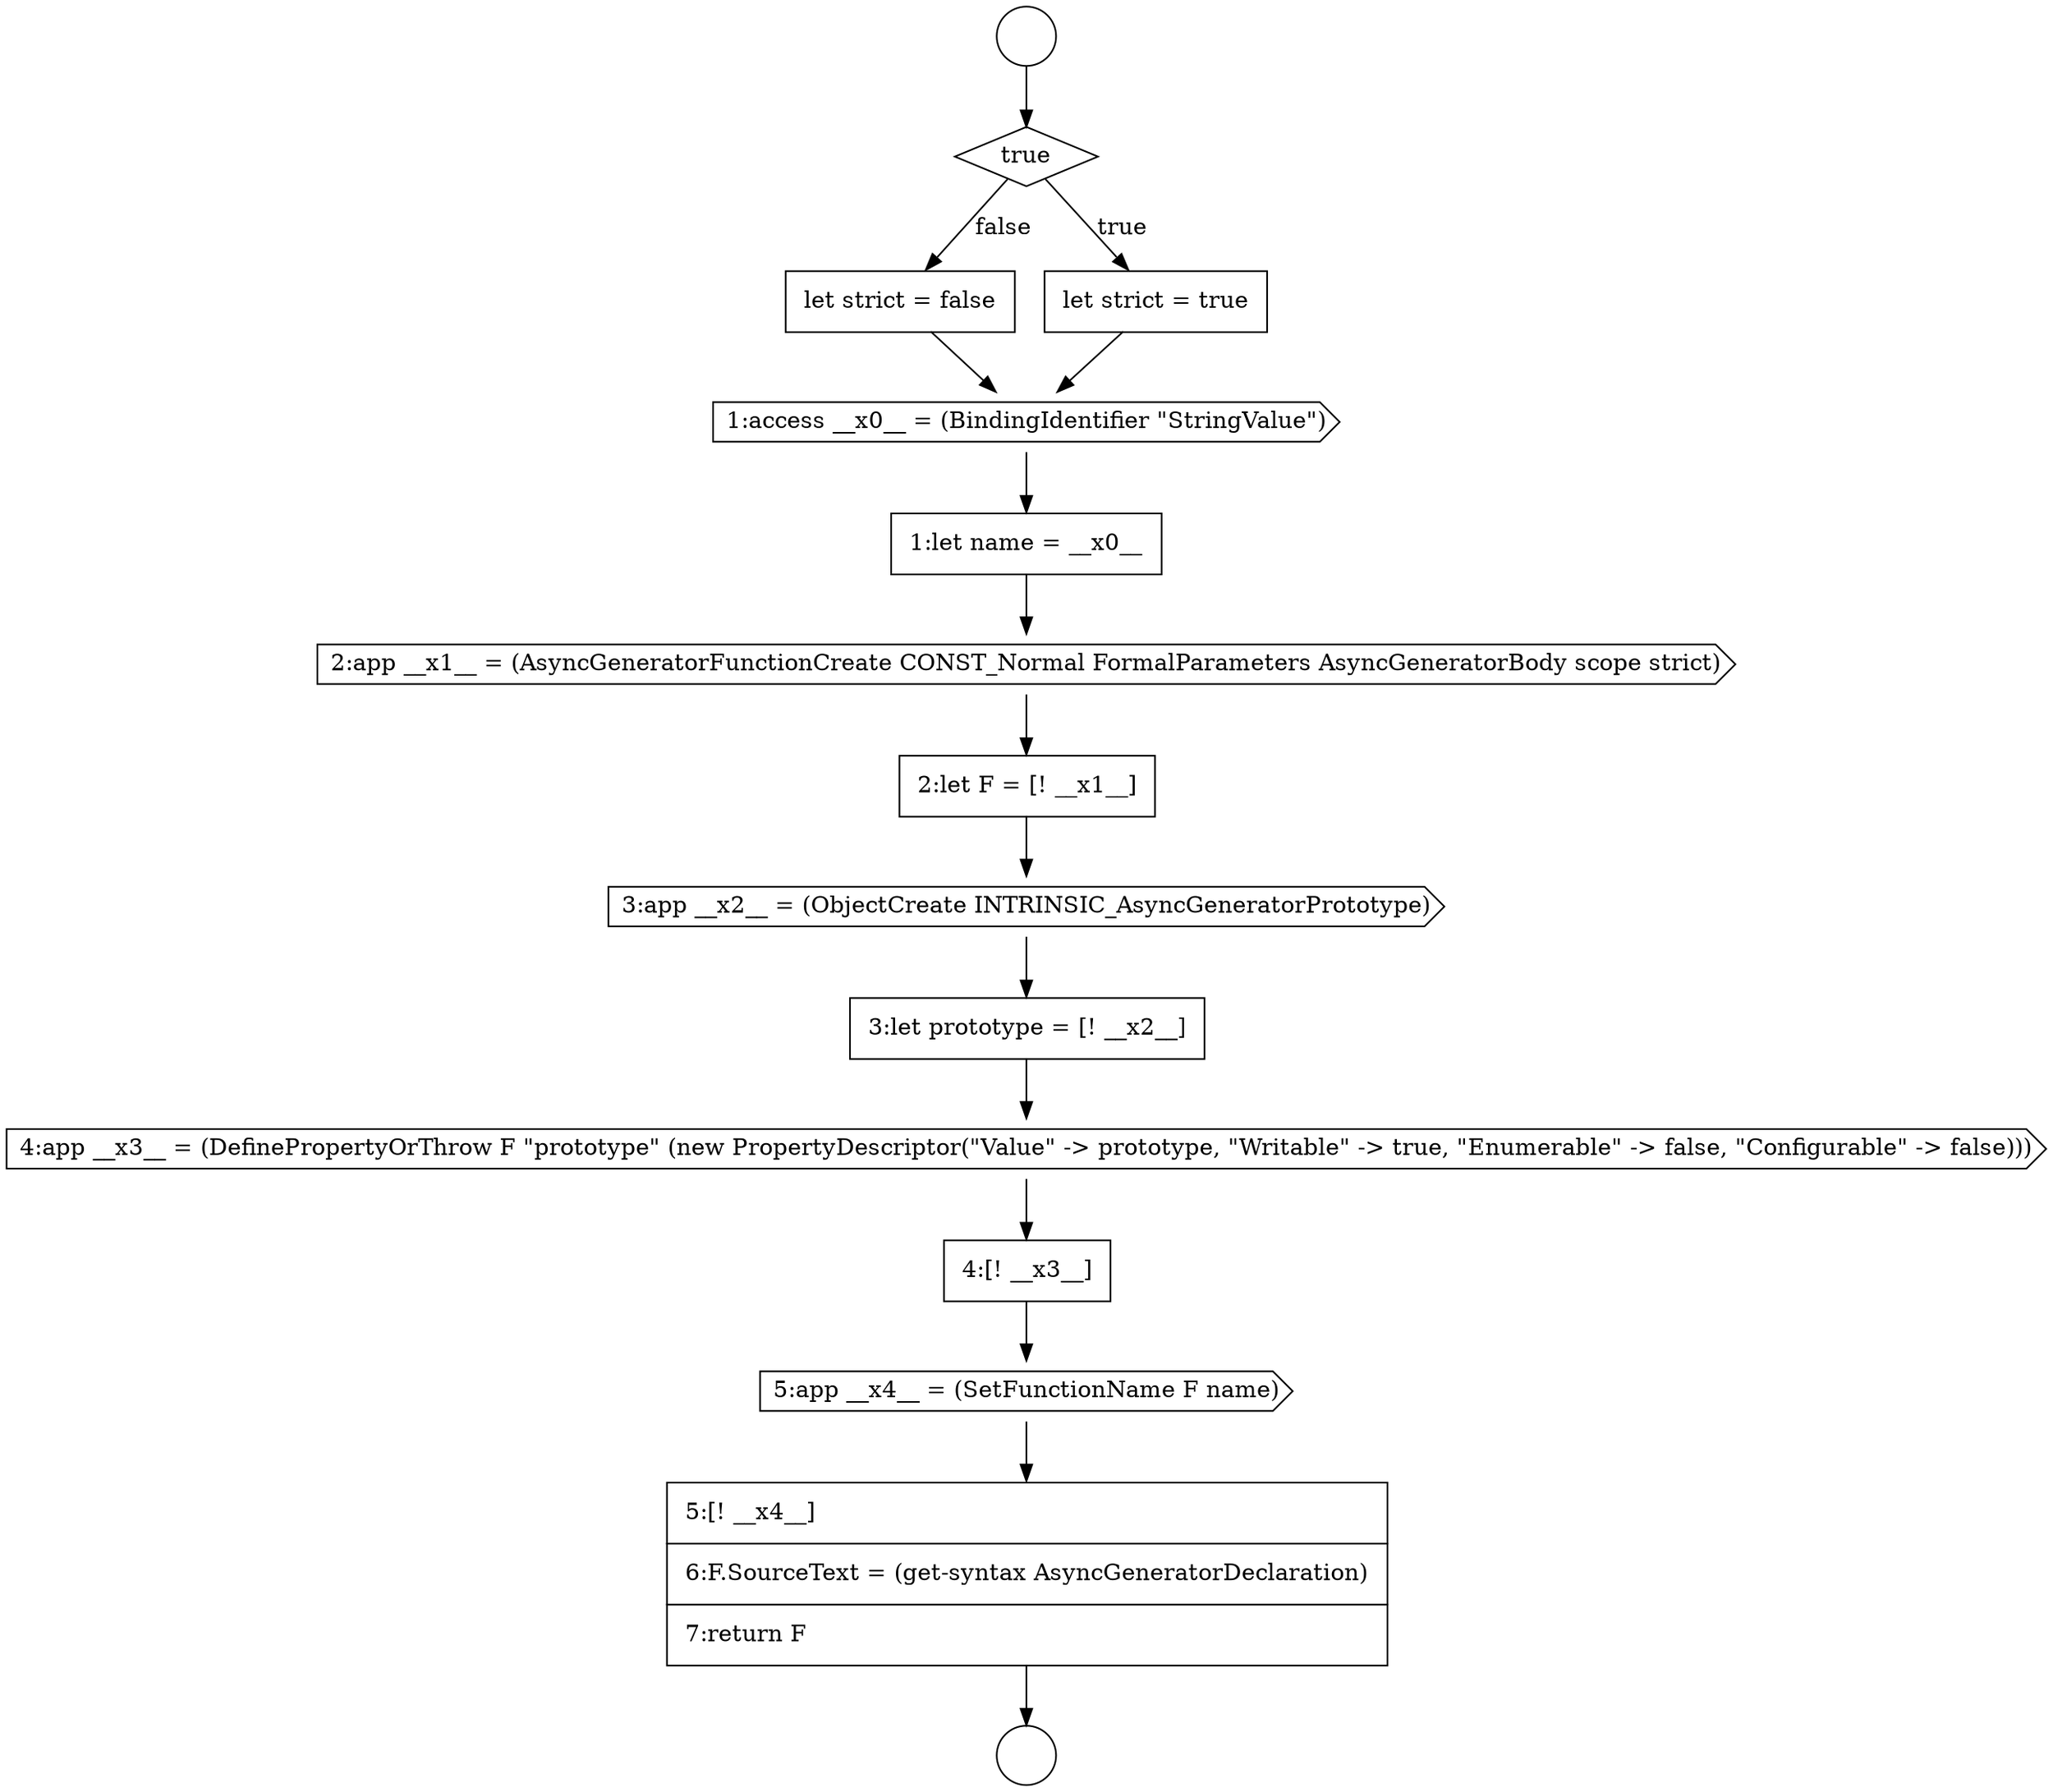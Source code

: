 digraph {
  node8843 [shape=circle label=" " color="black" fillcolor="white" style=filled]
  node8855 [shape=cds, label=<<font color="black">5:app __x4__ = (SetFunctionName F name)</font>> color="black" fillcolor="white" style=filled]
  node8849 [shape=cds, label=<<font color="black">2:app __x1__ = (AsyncGeneratorFunctionCreate CONST_Normal FormalParameters AsyncGeneratorBody scope strict)</font>> color="black" fillcolor="white" style=filled]
  node8842 [shape=circle label=" " color="black" fillcolor="white" style=filled]
  node8856 [shape=none, margin=0, label=<<font color="black">
    <table border="0" cellborder="1" cellspacing="0" cellpadding="10">
      <tr><td align="left">5:[! __x4__]</td></tr>
      <tr><td align="left">6:F.SourceText = (get-syntax AsyncGeneratorDeclaration)</td></tr>
      <tr><td align="left">7:return F</td></tr>
    </table>
  </font>> color="black" fillcolor="white" style=filled]
  node8846 [shape=none, margin=0, label=<<font color="black">
    <table border="0" cellborder="1" cellspacing="0" cellpadding="10">
      <tr><td align="left">let strict = false</td></tr>
    </table>
  </font>> color="black" fillcolor="white" style=filled]
  node8853 [shape=cds, label=<<font color="black">4:app __x3__ = (DefinePropertyOrThrow F &quot;prototype&quot; (new PropertyDescriptor(&quot;Value&quot; -&gt; prototype, &quot;Writable&quot; -&gt; true, &quot;Enumerable&quot; -&gt; false, &quot;Configurable&quot; -&gt; false)))</font>> color="black" fillcolor="white" style=filled]
  node8845 [shape=none, margin=0, label=<<font color="black">
    <table border="0" cellborder="1" cellspacing="0" cellpadding="10">
      <tr><td align="left">let strict = true</td></tr>
    </table>
  </font>> color="black" fillcolor="white" style=filled]
  node8850 [shape=none, margin=0, label=<<font color="black">
    <table border="0" cellborder="1" cellspacing="0" cellpadding="10">
      <tr><td align="left">2:let F = [! __x1__]</td></tr>
    </table>
  </font>> color="black" fillcolor="white" style=filled]
  node8844 [shape=diamond, label=<<font color="black">true</font>> color="black" fillcolor="white" style=filled]
  node8854 [shape=none, margin=0, label=<<font color="black">
    <table border="0" cellborder="1" cellspacing="0" cellpadding="10">
      <tr><td align="left">4:[! __x3__]</td></tr>
    </table>
  </font>> color="black" fillcolor="white" style=filled]
  node8851 [shape=cds, label=<<font color="black">3:app __x2__ = (ObjectCreate INTRINSIC_AsyncGeneratorPrototype)</font>> color="black" fillcolor="white" style=filled]
  node8848 [shape=none, margin=0, label=<<font color="black">
    <table border="0" cellborder="1" cellspacing="0" cellpadding="10">
      <tr><td align="left">1:let name = __x0__</td></tr>
    </table>
  </font>> color="black" fillcolor="white" style=filled]
  node8852 [shape=none, margin=0, label=<<font color="black">
    <table border="0" cellborder="1" cellspacing="0" cellpadding="10">
      <tr><td align="left">3:let prototype = [! __x2__]</td></tr>
    </table>
  </font>> color="black" fillcolor="white" style=filled]
  node8847 [shape=cds, label=<<font color="black">1:access __x0__ = (BindingIdentifier &quot;StringValue&quot;)</font>> color="black" fillcolor="white" style=filled]
  node8854 -> node8855 [ color="black"]
  node8846 -> node8847 [ color="black"]
  node8849 -> node8850 [ color="black"]
  node8852 -> node8853 [ color="black"]
  node8848 -> node8849 [ color="black"]
  node8844 -> node8845 [label=<<font color="black">true</font>> color="black"]
  node8844 -> node8846 [label=<<font color="black">false</font>> color="black"]
  node8851 -> node8852 [ color="black"]
  node8856 -> node8843 [ color="black"]
  node8845 -> node8847 [ color="black"]
  node8842 -> node8844 [ color="black"]
  node8847 -> node8848 [ color="black"]
  node8853 -> node8854 [ color="black"]
  node8855 -> node8856 [ color="black"]
  node8850 -> node8851 [ color="black"]
}
